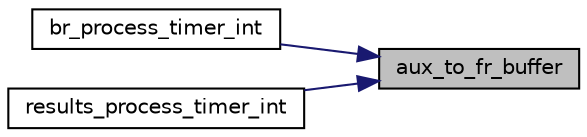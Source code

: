 digraph "aux_to_fr_buffer"
{
 // INTERACTIVE_SVG=YES
 // LATEX_PDF_SIZE
  edge [fontname="Helvetica",fontsize="10",labelfontname="Helvetica",labelfontsize="10"];
  node [fontname="Helvetica",fontsize="10",shape=record];
  rankdir="RL";
  Node1 [label="aux_to_fr_buffer",height=0.2,width=0.4,color="black", fillcolor="grey75", style="filled", fontcolor="black",tooltip=" "];
  Node1 -> Node2 [dir="back",color="midnightblue",fontsize="10",style="solid",fontname="Helvetica"];
  Node2 [label="br_process_timer_int",height=0.2,width=0.4,color="black", fillcolor="white", style="filled",URL="$group__best__results.html#ga4031b4f0ed892cf6bc82cc46c3f80684",tooltip=" "];
  Node1 -> Node3 [dir="back",color="midnightblue",fontsize="10",style="solid",fontname="Helvetica"];
  Node3 [label="results_process_timer_int",height=0.2,width=0.4,color="black", fillcolor="white", style="filled",URL="$race_8c.html#a0a08cd8ffdd832db4993b607cf114d5b",tooltip=" "];
}

